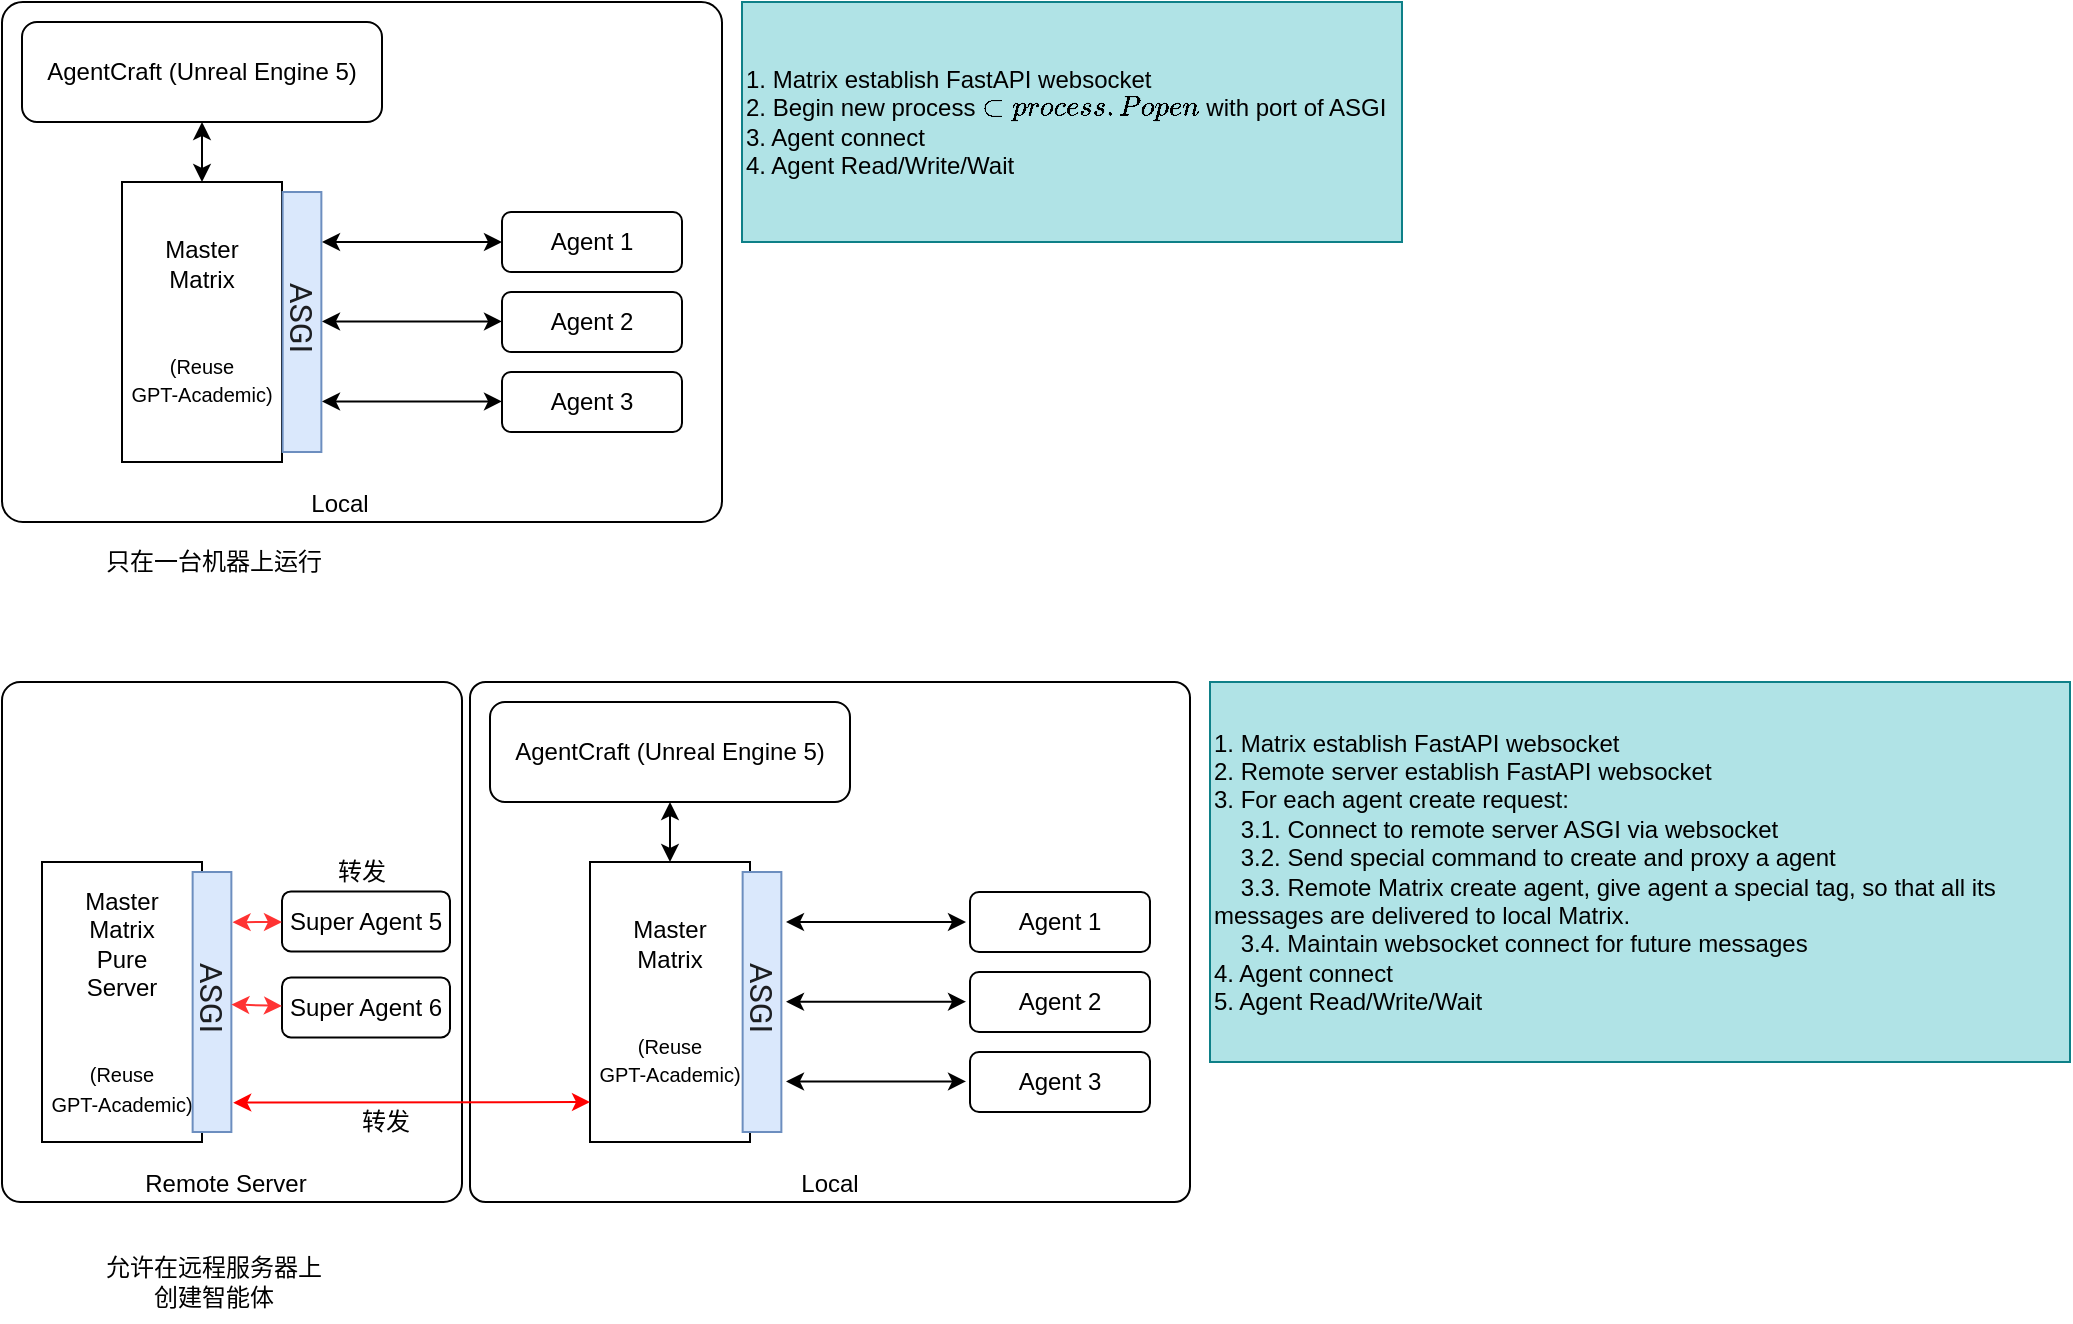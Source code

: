 <mxfile version="21.7.5" type="device">
  <diagram name="第 1 页" id="akJ0fcTaUh_Lfy5anjCc">
    <mxGraphModel dx="1148" dy="713" grid="1" gridSize="10" guides="1" tooltips="1" connect="1" arrows="1" fold="1" page="1" pageScale="1" pageWidth="827" pageHeight="1169" math="0" shadow="0">
      <root>
        <mxCell id="0" />
        <mxCell id="1" parent="0" />
        <mxCell id="pnQwtb9DpmezKh93gruR-9" value="" style="rounded=1;whiteSpace=wrap;html=1;arcSize=4;" vertex="1" parent="1">
          <mxGeometry x="116" width="360" height="260" as="geometry" />
        </mxCell>
        <mxCell id="pnQwtb9DpmezKh93gruR-4" value="Agent 1" style="rounded=1;whiteSpace=wrap;html=1;" vertex="1" parent="1">
          <mxGeometry x="366" y="105" width="90" height="30" as="geometry" />
        </mxCell>
        <mxCell id="pnQwtb9DpmezKh93gruR-5" value="Agent 2" style="rounded=1;whiteSpace=wrap;html=1;" vertex="1" parent="1">
          <mxGeometry x="366" y="145" width="90" height="30" as="geometry" />
        </mxCell>
        <mxCell id="pnQwtb9DpmezKh93gruR-6" value="Agent 3" style="rounded=1;whiteSpace=wrap;html=1;" vertex="1" parent="1">
          <mxGeometry x="366" y="185" width="90" height="30" as="geometry" />
        </mxCell>
        <mxCell id="pnQwtb9DpmezKh93gruR-10" value="&lt;span style=&quot;color: rgb(0, 0, 0); font-family: Helvetica; font-size: 12px; font-style: normal; font-variant-ligatures: normal; font-variant-caps: normal; font-weight: 400; letter-spacing: normal; orphans: 2; text-indent: 0px; text-transform: none; widows: 2; word-spacing: 0px; -webkit-text-stroke-width: 0px; text-decoration-thickness: initial; text-decoration-style: initial; text-decoration-color: initial; float: none; display: inline !important;&quot;&gt;Local&lt;/span&gt;" style="text;whiteSpace=wrap;html=1;align=center;labelBackgroundColor=none;verticalAlign=middle;" vertex="1" parent="1">
          <mxGeometry x="230" y="241" width="110" height="20" as="geometry" />
        </mxCell>
        <mxCell id="pnQwtb9DpmezKh93gruR-11" value="Master&lt;br&gt;Matrix&lt;br&gt;&lt;br&gt;&lt;br&gt;&lt;font style=&quot;font-size: 10px;&quot;&gt;(Reuse &lt;br&gt;GPT-Academic)&lt;/font&gt;" style="rounded=1;whiteSpace=wrap;html=1;arcSize=0;" vertex="1" parent="1">
          <mxGeometry x="176" y="90" width="80" height="140" as="geometry" />
        </mxCell>
        <mxCell id="pnQwtb9DpmezKh93gruR-16" value="AgentCraft (Unreal Engine 5)" style="rounded=1;whiteSpace=wrap;html=1;" vertex="1" parent="1">
          <mxGeometry x="126" y="10" width="180" height="50" as="geometry" />
        </mxCell>
        <mxCell id="pnQwtb9DpmezKh93gruR-17" value="" style="endArrow=classic;startArrow=classic;html=1;rounded=0;exitX=0.5;exitY=0;exitDx=0;exitDy=0;entryX=0.5;entryY=1;entryDx=0;entryDy=0;" edge="1" parent="1" source="pnQwtb9DpmezKh93gruR-11" target="pnQwtb9DpmezKh93gruR-16">
          <mxGeometry width="50" height="50" relative="1" as="geometry">
            <mxPoint x="256" y="60" as="sourcePoint" />
            <mxPoint x="166" y="60" as="targetPoint" />
          </mxGeometry>
        </mxCell>
        <mxCell id="pnQwtb9DpmezKh93gruR-18" value="&lt;span style=&quot;color: rgba(0, 0, 0, 0.87); font-family: Roboto, -apple-system, BlinkMacSystemFont, Helvetica, Arial, sans-serif; font-size: 16px; font-style: normal; font-variant-ligatures: normal; font-variant-caps: normal; font-weight: 400; letter-spacing: normal; orphans: 2; text-indent: 0px; text-transform: none; widows: 2; word-spacing: 0px; -webkit-text-stroke-width: 0px; text-decoration-thickness: initial; text-decoration-style: initial; text-decoration-color: initial; float: none; display: inline !important;&quot;&gt;ASGI&lt;span&gt;&amp;nbsp;&lt;/span&gt;&lt;/span&gt;" style="text;whiteSpace=wrap;html=1;align=center;fillColor=#dae8fc;strokeColor=#6c8ebf;rotation=90;verticalAlign=middle;labelBackgroundColor=none;" vertex="1" parent="1">
          <mxGeometry x="201" y="150.32" width="130" height="19.37" as="geometry" />
        </mxCell>
        <mxCell id="pnQwtb9DpmezKh93gruR-12" value="" style="endArrow=classic;startArrow=classic;html=1;rounded=0;" edge="1" parent="1">
          <mxGeometry width="50" height="50" relative="1" as="geometry">
            <mxPoint x="366" y="120" as="sourcePoint" />
            <mxPoint x="276" y="120" as="targetPoint" />
          </mxGeometry>
        </mxCell>
        <mxCell id="pnQwtb9DpmezKh93gruR-13" value="" style="endArrow=classic;startArrow=classic;html=1;rounded=0;" edge="1" parent="1">
          <mxGeometry width="50" height="50" relative="1" as="geometry">
            <mxPoint x="366" y="159.71" as="sourcePoint" />
            <mxPoint x="276" y="159.71" as="targetPoint" />
          </mxGeometry>
        </mxCell>
        <mxCell id="pnQwtb9DpmezKh93gruR-14" value="" style="endArrow=classic;startArrow=classic;html=1;rounded=0;" edge="1" parent="1">
          <mxGeometry width="50" height="50" relative="1" as="geometry">
            <mxPoint x="366" y="199.71" as="sourcePoint" />
            <mxPoint x="276" y="199.71" as="targetPoint" />
          </mxGeometry>
        </mxCell>
        <mxCell id="pnQwtb9DpmezKh93gruR-25" value="" style="rounded=1;whiteSpace=wrap;html=1;arcSize=3;" vertex="1" parent="1">
          <mxGeometry x="350" y="340" width="360" height="260" as="geometry" />
        </mxCell>
        <mxCell id="pnQwtb9DpmezKh93gruR-26" value="" style="rounded=1;whiteSpace=wrap;html=1;arcSize=4;" vertex="1" parent="1">
          <mxGeometry x="116" y="340" width="230" height="260" as="geometry" />
        </mxCell>
        <mxCell id="pnQwtb9DpmezKh93gruR-28" value="Agent 1" style="rounded=1;whiteSpace=wrap;html=1;" vertex="1" parent="1">
          <mxGeometry x="600" y="445" width="90" height="30" as="geometry" />
        </mxCell>
        <mxCell id="pnQwtb9DpmezKh93gruR-29" value="Agent 2" style="rounded=1;whiteSpace=wrap;html=1;" vertex="1" parent="1">
          <mxGeometry x="600" y="485" width="90" height="30" as="geometry" />
        </mxCell>
        <mxCell id="pnQwtb9DpmezKh93gruR-30" value="Agent 3" style="rounded=1;whiteSpace=wrap;html=1;" vertex="1" parent="1">
          <mxGeometry x="600" y="525" width="90" height="30" as="geometry" />
        </mxCell>
        <mxCell id="pnQwtb9DpmezKh93gruR-31" value="&lt;span style=&quot;color: rgb(0, 0, 0); font-family: Helvetica; font-size: 12px; font-style: normal; font-variant-ligatures: normal; font-variant-caps: normal; font-weight: 400; letter-spacing: normal; orphans: 2; text-indent: 0px; text-transform: none; widows: 2; word-spacing: 0px; -webkit-text-stroke-width: 0px; text-decoration-thickness: initial; text-decoration-style: initial; text-decoration-color: initial; float: none; display: inline !important;&quot;&gt;Remote Server&lt;/span&gt;" style="text;whiteSpace=wrap;html=1;align=center;labelBackgroundColor=none;verticalAlign=middle;" vertex="1" parent="1">
          <mxGeometry x="173" y="576" width="110" height="30" as="geometry" />
        </mxCell>
        <mxCell id="pnQwtb9DpmezKh93gruR-32" value="&lt;span style=&quot;color: rgb(0, 0, 0); font-family: Helvetica; font-size: 12px; font-style: normal; font-variant-ligatures: normal; font-variant-caps: normal; font-weight: 400; letter-spacing: normal; orphans: 2; text-indent: 0px; text-transform: none; widows: 2; word-spacing: 0px; -webkit-text-stroke-width: 0px; text-decoration-thickness: initial; text-decoration-style: initial; text-decoration-color: initial; float: none; display: inline !important;&quot;&gt;Local&lt;/span&gt;" style="text;whiteSpace=wrap;html=1;align=center;labelBackgroundColor=none;verticalAlign=middle;" vertex="1" parent="1">
          <mxGeometry x="475" y="581" width="110" height="20" as="geometry" />
        </mxCell>
        <mxCell id="pnQwtb9DpmezKh93gruR-33" value="Master&lt;br&gt;Matrix&lt;br&gt;&lt;br&gt;&lt;br&gt;&lt;font style=&quot;font-size: 10px;&quot;&gt;(Reuse &lt;br&gt;GPT-Academic)&lt;/font&gt;" style="rounded=1;whiteSpace=wrap;html=1;arcSize=0;" vertex="1" parent="1">
          <mxGeometry x="410" y="430" width="80" height="140" as="geometry" />
        </mxCell>
        <mxCell id="pnQwtb9DpmezKh93gruR-35" value="AgentCraft (Unreal Engine 5)" style="rounded=1;whiteSpace=wrap;html=1;" vertex="1" parent="1">
          <mxGeometry x="360" y="350" width="180" height="50" as="geometry" />
        </mxCell>
        <mxCell id="pnQwtb9DpmezKh93gruR-36" value="" style="endArrow=classic;startArrow=classic;html=1;rounded=0;exitX=0.5;exitY=0;exitDx=0;exitDy=0;entryX=0.5;entryY=1;entryDx=0;entryDy=0;" edge="1" source="pnQwtb9DpmezKh93gruR-33" target="pnQwtb9DpmezKh93gruR-35" parent="1">
          <mxGeometry width="50" height="50" relative="1" as="geometry">
            <mxPoint x="490" y="400" as="sourcePoint" />
            <mxPoint x="400" y="400" as="targetPoint" />
          </mxGeometry>
        </mxCell>
        <mxCell id="pnQwtb9DpmezKh93gruR-37" value="&lt;span style=&quot;color: rgba(0, 0, 0, 0.87); font-family: Roboto, -apple-system, BlinkMacSystemFont, Helvetica, Arial, sans-serif; font-size: 16px; font-style: normal; font-variant-ligatures: normal; font-variant-caps: normal; font-weight: 400; letter-spacing: normal; orphans: 2; text-indent: 0px; text-transform: none; widows: 2; word-spacing: 0px; -webkit-text-stroke-width: 0px; text-decoration-thickness: initial; text-decoration-style: initial; text-decoration-color: initial; float: none; display: inline !important;&quot;&gt;ASGI&lt;span&gt;&amp;nbsp;&lt;/span&gt;&lt;/span&gt;" style="text;whiteSpace=wrap;html=1;align=center;fillColor=#dae8fc;strokeColor=#6c8ebf;rotation=90;verticalAlign=middle;labelBackgroundColor=none;" vertex="1" parent="1">
          <mxGeometry x="431" y="490.32" width="130" height="19.37" as="geometry" />
        </mxCell>
        <mxCell id="pnQwtb9DpmezKh93gruR-39" value="" style="endArrow=classic;startArrow=classic;html=1;rounded=0;" edge="1" parent="1">
          <mxGeometry width="50" height="50" relative="1" as="geometry">
            <mxPoint x="598" y="460" as="sourcePoint" />
            <mxPoint x="508" y="460" as="targetPoint" />
          </mxGeometry>
        </mxCell>
        <mxCell id="pnQwtb9DpmezKh93gruR-40" value="" style="endArrow=classic;startArrow=classic;html=1;rounded=0;" edge="1" parent="1">
          <mxGeometry width="50" height="50" relative="1" as="geometry">
            <mxPoint x="598" y="499.86" as="sourcePoint" />
            <mxPoint x="508" y="499.86" as="targetPoint" />
          </mxGeometry>
        </mxCell>
        <mxCell id="pnQwtb9DpmezKh93gruR-41" value="" style="endArrow=classic;startArrow=classic;html=1;rounded=0;" edge="1" parent="1">
          <mxGeometry width="50" height="50" relative="1" as="geometry">
            <mxPoint x="598" y="539.71" as="sourcePoint" />
            <mxPoint x="508" y="539.71" as="targetPoint" />
          </mxGeometry>
        </mxCell>
        <mxCell id="pnQwtb9DpmezKh93gruR-43" value="" style="endArrow=classic;startArrow=classic;html=1;rounded=0;entryX=0.887;entryY=-0.048;entryDx=0;entryDy=0;exitX=0;exitY=0.5;exitDx=0;exitDy=0;strokeColor=#FF0000;entryPerimeter=0;" edge="1" target="pnQwtb9DpmezKh93gruR-54" parent="1">
          <mxGeometry width="50" height="50" relative="1" as="geometry">
            <mxPoint x="410" y="550" as="sourcePoint" />
            <mxPoint x="234.685" y="550.005" as="targetPoint" />
          </mxGeometry>
        </mxCell>
        <mxCell id="pnQwtb9DpmezKh93gruR-44" value="只在一台机器上运行" style="text;whiteSpace=wrap;html=1;align=center;labelBackgroundColor=none;verticalAlign=middle;" vertex="1" parent="1">
          <mxGeometry x="167" y="270" width="110" height="20" as="geometry" />
        </mxCell>
        <mxCell id="pnQwtb9DpmezKh93gruR-45" value="允许在远程服务器上&lt;br&gt;创建智能体" style="text;whiteSpace=wrap;html=1;align=center;labelBackgroundColor=none;verticalAlign=middle;" vertex="1" parent="1">
          <mxGeometry x="154" y="620" width="136" height="40" as="geometry" />
        </mxCell>
        <mxCell id="pnQwtb9DpmezKh93gruR-46" value="1. Matrix establish FastAPI websocket&lt;br&gt;2. Begin new process `subprocess.Popen` with port of ASGI&lt;br&gt;3. Agent connect&lt;br&gt;4. Agent Read/Write/Wait" style="rounded=1;whiteSpace=wrap;html=1;labelBorderColor=none;strokeColor=#0e8088;fillColor=#b0e3e6;arcSize=0;align=left;" vertex="1" parent="1">
          <mxGeometry x="486" width="330" height="120" as="geometry" />
        </mxCell>
        <mxCell id="pnQwtb9DpmezKh93gruR-48" value="1. Matrix establish FastAPI websocket&lt;br&gt;2. Remote server establish&amp;nbsp;FastAPI&amp;nbsp;websocket&lt;br&gt;3. For each agent create request:&lt;br&gt;&lt;span style=&quot;&quot;&gt;&lt;span style=&quot;&quot;&gt;&amp;nbsp;&amp;nbsp;&amp;nbsp;&amp;nbsp;&lt;/span&gt;&lt;/span&gt;3.1. Connect to remote server ASGI via websocket&lt;br&gt;&lt;span style=&quot;&quot;&gt;&lt;span style=&quot;&quot;&gt;&amp;nbsp;&amp;nbsp;&amp;nbsp;&amp;nbsp;&lt;/span&gt;&lt;/span&gt;3.2. Send special command to create and proxy a agent&lt;br&gt;&lt;span style=&quot;&quot;&gt;&lt;span style=&quot;&quot;&gt;&amp;nbsp;&amp;nbsp;&amp;nbsp;&amp;nbsp;&lt;/span&gt;&lt;/span&gt;3.3. Remote Matrix create agent, give agent a special tag, so that all its messages are delivered to local Matrix.&lt;br&gt;&amp;nbsp; &amp;nbsp; 3.4. Maintain websocket connect for future messages&lt;br&gt;4. Agent connect&lt;br&gt;5. Agent Read/Write/Wait" style="rounded=1;whiteSpace=wrap;html=1;labelBorderColor=none;strokeColor=#0e8088;fillColor=#b0e3e6;arcSize=0;align=left;" vertex="1" parent="1">
          <mxGeometry x="720" y="340" width="430" height="190" as="geometry" />
        </mxCell>
        <mxCell id="pnQwtb9DpmezKh93gruR-49" value="Master&lt;br&gt;Matrix&lt;br&gt;Pure&lt;br&gt;Server&lt;br&gt;&lt;br&gt;&lt;br&gt;&lt;font style=&quot;font-size: 10px;&quot;&gt;(Reuse &lt;br&gt;GPT-Academic)&lt;/font&gt;" style="rounded=1;whiteSpace=wrap;html=1;arcSize=0;" vertex="1" parent="1">
          <mxGeometry x="136" y="430" width="80" height="140" as="geometry" />
        </mxCell>
        <mxCell id="pnQwtb9DpmezKh93gruR-51" value="Super Agent 5" style="rounded=1;whiteSpace=wrap;html=1;" vertex="1" parent="1">
          <mxGeometry x="256" y="444.69" width="84" height="30" as="geometry" />
        </mxCell>
        <mxCell id="pnQwtb9DpmezKh93gruR-52" value="Super Agent 6" style="rounded=1;whiteSpace=wrap;html=1;" vertex="1" parent="1">
          <mxGeometry x="256" y="487.69" width="84" height="30" as="geometry" />
        </mxCell>
        <mxCell id="pnQwtb9DpmezKh93gruR-54" value="&lt;span style=&quot;color: rgba(0, 0, 0, 0.87); font-family: Roboto, -apple-system, BlinkMacSystemFont, Helvetica, Arial, sans-serif; font-size: 16px; font-style: normal; font-variant-ligatures: normal; font-variant-caps: normal; font-weight: 400; letter-spacing: normal; orphans: 2; text-indent: 0px; text-transform: none; widows: 2; word-spacing: 0px; -webkit-text-stroke-width: 0px; text-decoration-thickness: initial; text-decoration-style: initial; text-decoration-color: initial; float: none; display: inline !important;&quot;&gt;ASGI&lt;span&gt;&amp;nbsp;&lt;/span&gt;&lt;/span&gt;" style="text;whiteSpace=wrap;html=1;align=center;fillColor=#dae8fc;strokeColor=#6c8ebf;rotation=90;verticalAlign=middle;labelBackgroundColor=none;" vertex="1" parent="1">
          <mxGeometry x="156" y="490.32" width="130" height="19.37" as="geometry" />
        </mxCell>
        <mxCell id="pnQwtb9DpmezKh93gruR-55" value="" style="endArrow=classic;startArrow=classic;html=1;rounded=0;entryX=0.193;entryY=-0.031;entryDx=0;entryDy=0;entryPerimeter=0;strokeColor=#FF3333;" edge="1" parent="1" target="pnQwtb9DpmezKh93gruR-54">
          <mxGeometry width="50" height="50" relative="1" as="geometry">
            <mxPoint x="256" y="460" as="sourcePoint" />
            <mxPoint x="236" y="460" as="targetPoint" />
          </mxGeometry>
        </mxCell>
        <mxCell id="pnQwtb9DpmezKh93gruR-57" value="" style="endArrow=classic;startArrow=classic;html=1;rounded=0;entryX=0.448;entryY=0.001;entryDx=0;entryDy=0;entryPerimeter=0;strokeColor=#FF3333;" edge="1" parent="1">
          <mxGeometry width="50" height="50" relative="1" as="geometry">
            <mxPoint x="256" y="502" as="sourcePoint" />
            <mxPoint x="230.666" y="501.245" as="targetPoint" />
          </mxGeometry>
        </mxCell>
        <mxCell id="pnQwtb9DpmezKh93gruR-59" value="转发" style="text;whiteSpace=wrap;html=1;align=center;labelBackgroundColor=none;verticalAlign=middle;" vertex="1" parent="1">
          <mxGeometry x="271" y="425" width="50" height="20" as="geometry" />
        </mxCell>
        <mxCell id="pnQwtb9DpmezKh93gruR-60" value="转发" style="text;whiteSpace=wrap;html=1;align=center;labelBackgroundColor=none;verticalAlign=middle;" vertex="1" parent="1">
          <mxGeometry x="283" y="550" width="50" height="20" as="geometry" />
        </mxCell>
      </root>
    </mxGraphModel>
  </diagram>
</mxfile>
